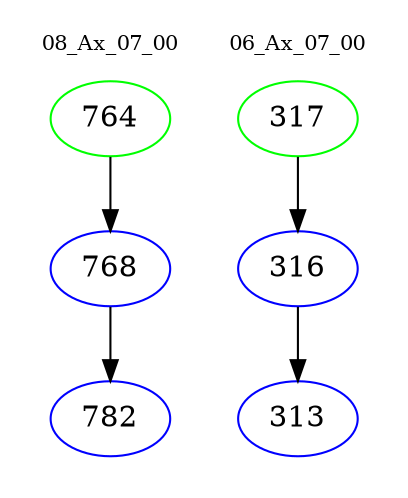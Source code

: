 digraph{
subgraph cluster_0 {
color = white
label = "08_Ax_07_00";
fontsize=10;
T0_764 [label="764", color="green"]
T0_764 -> T0_768 [color="black"]
T0_768 [label="768", color="blue"]
T0_768 -> T0_782 [color="black"]
T0_782 [label="782", color="blue"]
}
subgraph cluster_1 {
color = white
label = "06_Ax_07_00";
fontsize=10;
T1_317 [label="317", color="green"]
T1_317 -> T1_316 [color="black"]
T1_316 [label="316", color="blue"]
T1_316 -> T1_313 [color="black"]
T1_313 [label="313", color="blue"]
}
}
